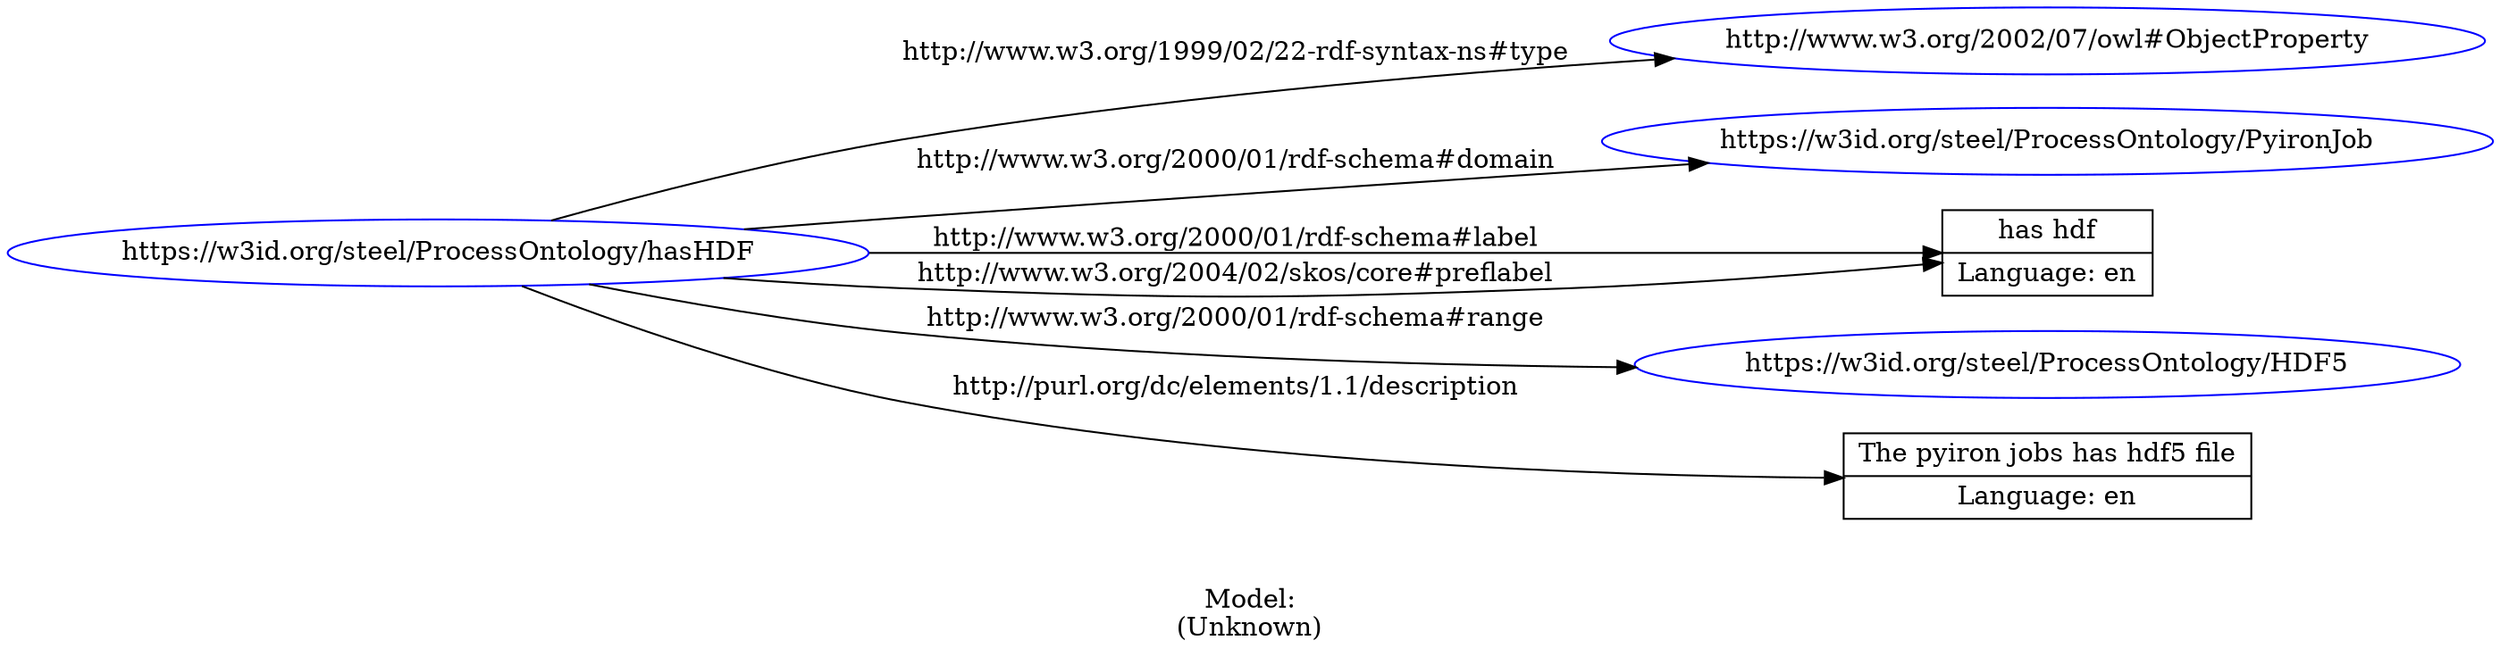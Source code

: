 digraph {
	rankdir = LR;
	charset="utf-8";

	"Rhttps://w3id.org/steel/ProcessOntology/hasHDF" -> "Rhttp://www.w3.org/2002/07/owl#ObjectProperty" [ label="http://www.w3.org/1999/02/22-rdf-syntax-ns#type" ];
	"Rhttps://w3id.org/steel/ProcessOntology/hasHDF" -> "Rhttps://w3id.org/steel/ProcessOntology/PyironJob" [ label="http://www.w3.org/2000/01/rdf-schema#domain" ];
	"Rhttps://w3id.org/steel/ProcessOntology/hasHDF" -> "Lhas hdf|Language: en" [ label="http://www.w3.org/2000/01/rdf-schema#label" ];
	"Rhttps://w3id.org/steel/ProcessOntology/hasHDF" -> "Rhttps://w3id.org/steel/ProcessOntology/HDF5" [ label="http://www.w3.org/2000/01/rdf-schema#range" ];
	"Rhttps://w3id.org/steel/ProcessOntology/hasHDF" -> "LThe pyiron jobs has hdf5 file|Language: en" [ label="http://purl.org/dc/elements/1.1/description" ];
	"Rhttps://w3id.org/steel/ProcessOntology/hasHDF" -> "Lhas hdf|Language: en" [ label="http://www.w3.org/2004/02/skos/core#preflabel" ];

	// Resources
	"Rhttps://w3id.org/steel/ProcessOntology/hasHDF" [ label="https://w3id.org/steel/ProcessOntology/hasHDF", shape = ellipse, color = blue ];
	"Rhttp://www.w3.org/2002/07/owl#ObjectProperty" [ label="http://www.w3.org/2002/07/owl#ObjectProperty", shape = ellipse, color = blue ];
	"Rhttps://w3id.org/steel/ProcessOntology/PyironJob" [ label="https://w3id.org/steel/ProcessOntology/PyironJob", shape = ellipse, color = blue ];
	"Rhttps://w3id.org/steel/ProcessOntology/HDF5" [ label="https://w3id.org/steel/ProcessOntology/HDF5", shape = ellipse, color = blue ];

	// Anonymous nodes

	// Literals
	"Lhas hdf|Language: en" [ label="has hdf|Language: en", shape = record ];
	"LThe pyiron jobs has hdf5 file|Language: en" [ label="The pyiron jobs has hdf5 file|Language: en", shape = record ];

	label="\n\nModel:\n(Unknown)";
}
